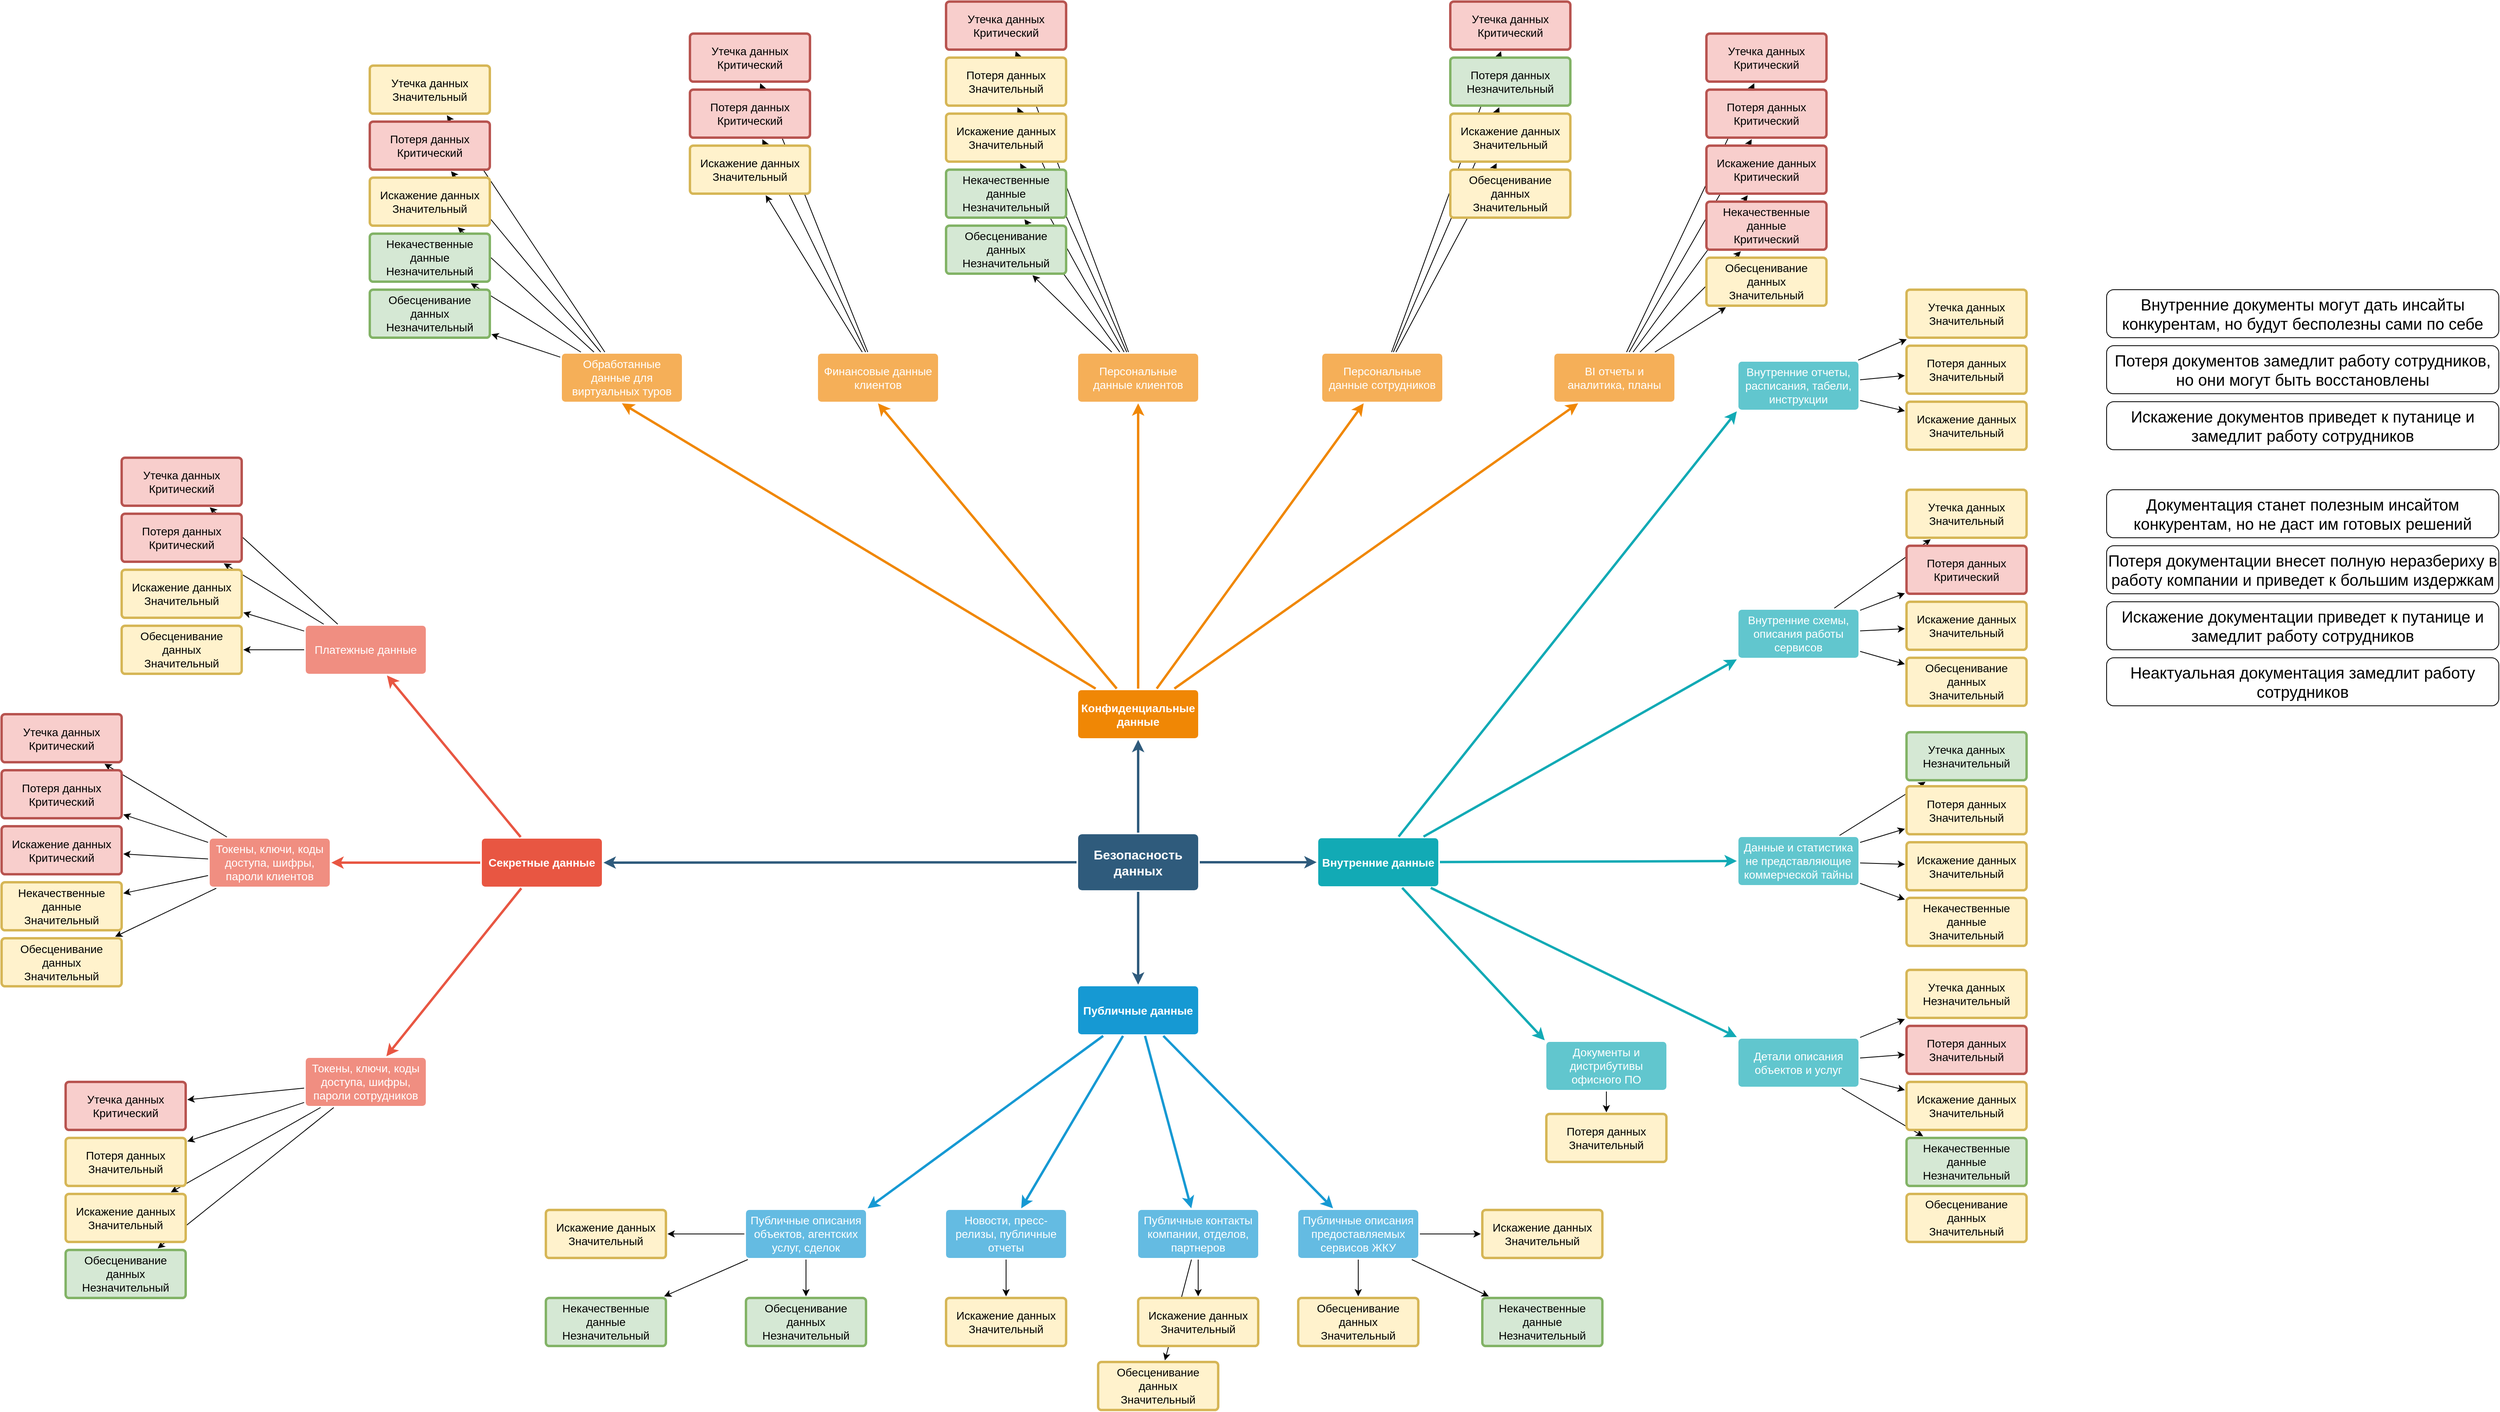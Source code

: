 <mxfile version="26.2.14">
  <diagram id="6a731a19-8d31-9384-78a2-239565b7b9f0" name="Page-1">
    <mxGraphModel dx="3195" dy="1961" grid="1" gridSize="10" guides="1" tooltips="1" connect="1" arrows="1" fold="1" page="1" pageScale="1" pageWidth="1169" pageHeight="827" background="none" math="0" shadow="0">
      <root>
        <mxCell id="0" />
        <mxCell id="1" parent="0" />
        <mxCell id="1745" value="" style="edgeStyle=none;rounded=0;jumpStyle=none;html=1;shadow=0;labelBackgroundColor=none;startArrow=none;startFill=0;endArrow=classic;endFill=1;jettySize=auto;orthogonalLoop=1;strokeColor=#2F5B7C;strokeWidth=3;fontFamily=Helvetica;fontSize=16;fontColor=#23445D;spacing=5;" parent="1" source="1749" target="1764" edge="1">
          <mxGeometry relative="1" as="geometry" />
        </mxCell>
        <mxCell id="1746" value="" style="edgeStyle=none;rounded=0;jumpStyle=none;html=1;shadow=0;labelBackgroundColor=none;startArrow=none;startFill=0;endArrow=classic;endFill=1;jettySize=auto;orthogonalLoop=1;strokeColor=#2F5B7C;strokeWidth=3;fontFamily=Helvetica;fontSize=16;fontColor=#23445D;spacing=5;" parent="1" source="1749" target="1771" edge="1">
          <mxGeometry relative="1" as="geometry" />
        </mxCell>
        <mxCell id="1747" value="" style="edgeStyle=none;rounded=0;jumpStyle=none;html=1;shadow=0;labelBackgroundColor=none;startArrow=none;startFill=0;endArrow=classic;endFill=1;jettySize=auto;orthogonalLoop=1;strokeColor=#2F5B7C;strokeWidth=3;fontFamily=Helvetica;fontSize=16;fontColor=#23445D;spacing=5;" parent="1" source="1749" target="1760" edge="1">
          <mxGeometry relative="1" as="geometry" />
        </mxCell>
        <mxCell id="1748" value="" style="edgeStyle=none;rounded=0;jumpStyle=none;html=1;shadow=0;labelBackgroundColor=none;startArrow=none;startFill=0;endArrow=classic;endFill=1;jettySize=auto;orthogonalLoop=1;strokeColor=#2F5B7C;strokeWidth=3;fontFamily=Helvetica;fontSize=16;fontColor=#23445D;spacing=5;" parent="1" source="1749" target="1753" edge="1">
          <mxGeometry relative="1" as="geometry" />
        </mxCell>
        <mxCell id="1749" value="Безопасность данных" style="rounded=1;whiteSpace=wrap;html=1;shadow=0;labelBackgroundColor=none;strokeColor=none;strokeWidth=3;fillColor=#2F5B7C;fontFamily=Helvetica;fontSize=16;fontColor=#FFFFFF;align=center;fontStyle=1;spacing=5;arcSize=7;perimeterSpacing=2;" parent="1" vertex="1">
          <mxGeometry x="495" y="380.5" width="150" height="70" as="geometry" />
        </mxCell>
        <mxCell id="1750" value="" style="edgeStyle=none;rounded=1;jumpStyle=none;html=1;shadow=0;labelBackgroundColor=none;startArrow=none;startFill=0;jettySize=auto;orthogonalLoop=1;strokeColor=#E85642;strokeWidth=3;fontFamily=Helvetica;fontSize=14;fontColor=#FFFFFF;spacing=5;fontStyle=1;fillColor=#b0e3e6;" parent="1" source="1753" target="1756" edge="1">
          <mxGeometry relative="1" as="geometry" />
        </mxCell>
        <mxCell id="1751" value="" style="edgeStyle=none;rounded=1;jumpStyle=none;html=1;shadow=0;labelBackgroundColor=none;startArrow=none;startFill=0;jettySize=auto;orthogonalLoop=1;strokeColor=#E85642;strokeWidth=3;fontFamily=Helvetica;fontSize=14;fontColor=#FFFFFF;spacing=5;fontStyle=1;fillColor=#b0e3e6;" parent="1" source="1753" target="1755" edge="1">
          <mxGeometry relative="1" as="geometry" />
        </mxCell>
        <mxCell id="1752" value="" style="edgeStyle=none;rounded=1;jumpStyle=none;html=1;shadow=0;labelBackgroundColor=none;startArrow=none;startFill=0;jettySize=auto;orthogonalLoop=1;strokeColor=#E85642;strokeWidth=3;fontFamily=Helvetica;fontSize=14;fontColor=#FFFFFF;spacing=5;fontStyle=1;fillColor=#b0e3e6;" parent="1" source="1753" target="1754" edge="1">
          <mxGeometry relative="1" as="geometry" />
        </mxCell>
        <mxCell id="1753" value="Секретные данные" style="rounded=1;whiteSpace=wrap;html=1;shadow=0;labelBackgroundColor=none;strokeColor=none;strokeWidth=3;fillColor=#e85642;fontFamily=Helvetica;fontSize=14;fontColor=#FFFFFF;align=center;spacing=5;fontStyle=1;arcSize=7;perimeterSpacing=2;" parent="1" vertex="1">
          <mxGeometry x="-250" y="386" width="150" height="60" as="geometry" />
        </mxCell>
        <mxCell id="n6N-uMSX71TJe6v450SK-1878" style="rounded=0;orthogonalLoop=1;jettySize=auto;html=1;" edge="1" parent="1" source="1754" target="n6N-uMSX71TJe6v450SK-1876">
          <mxGeometry relative="1" as="geometry" />
        </mxCell>
        <mxCell id="n6N-uMSX71TJe6v450SK-1879" style="rounded=0;orthogonalLoop=1;jettySize=auto;html=1;" edge="1" parent="1" source="1754" target="n6N-uMSX71TJe6v450SK-1877">
          <mxGeometry relative="1" as="geometry" />
        </mxCell>
        <mxCell id="n6N-uMSX71TJe6v450SK-1880" style="rounded=0;orthogonalLoop=1;jettySize=auto;html=1;" edge="1" parent="1" source="1754" target="n6N-uMSX71TJe6v450SK-1873">
          <mxGeometry relative="1" as="geometry" />
        </mxCell>
        <mxCell id="n6N-uMSX71TJe6v450SK-1881" style="rounded=0;orthogonalLoop=1;jettySize=auto;html=1;" edge="1" parent="1" source="1754" target="n6N-uMSX71TJe6v450SK-1875">
          <mxGeometry relative="1" as="geometry" />
        </mxCell>
        <mxCell id="1754" value="Токены, ключи, коды доступа, шифры, пароли сотрудников" style="rounded=1;whiteSpace=wrap;html=1;shadow=0;labelBackgroundColor=none;strokeColor=none;strokeWidth=3;fillColor=#f08e81;fontFamily=Helvetica;fontSize=14;fontColor=#FFFFFF;align=center;spacing=5;fontStyle=0;arcSize=7;perimeterSpacing=2;" parent="1" vertex="1">
          <mxGeometry x="-470" y="660" width="150" height="60" as="geometry" />
        </mxCell>
        <mxCell id="n6N-uMSX71TJe6v450SK-1868" style="rounded=0;orthogonalLoop=1;jettySize=auto;html=1;" edge="1" parent="1" source="1755" target="n6N-uMSX71TJe6v450SK-1866">
          <mxGeometry relative="1" as="geometry" />
        </mxCell>
        <mxCell id="n6N-uMSX71TJe6v450SK-1869" style="rounded=0;orthogonalLoop=1;jettySize=auto;html=1;" edge="1" parent="1" source="1755" target="n6N-uMSX71TJe6v450SK-1867">
          <mxGeometry relative="1" as="geometry" />
        </mxCell>
        <mxCell id="n6N-uMSX71TJe6v450SK-1870" style="rounded=0;orthogonalLoop=1;jettySize=auto;html=1;" edge="1" parent="1" source="1755" target="n6N-uMSX71TJe6v450SK-1863">
          <mxGeometry relative="1" as="geometry" />
        </mxCell>
        <mxCell id="n6N-uMSX71TJe6v450SK-1871" style="rounded=0;orthogonalLoop=1;jettySize=auto;html=1;" edge="1" parent="1" source="1755" target="n6N-uMSX71TJe6v450SK-1864">
          <mxGeometry relative="1" as="geometry" />
        </mxCell>
        <mxCell id="n6N-uMSX71TJe6v450SK-1872" style="rounded=0;orthogonalLoop=1;jettySize=auto;html=1;" edge="1" parent="1" source="1755" target="n6N-uMSX71TJe6v450SK-1865">
          <mxGeometry relative="1" as="geometry" />
        </mxCell>
        <mxCell id="1755" value="Токены, ключи, коды доступа, шифры, пароли клиентов" style="rounded=1;whiteSpace=wrap;html=1;shadow=0;labelBackgroundColor=none;strokeColor=none;strokeWidth=3;fillColor=#f08e81;fontFamily=Helvetica;fontSize=14;fontColor=#FFFFFF;align=center;spacing=5;fontStyle=0;arcSize=7;perimeterSpacing=2;" parent="1" vertex="1">
          <mxGeometry x="-590" y="386" width="150" height="60" as="geometry" />
        </mxCell>
        <mxCell id="n6N-uMSX71TJe6v450SK-1859" style="rounded=0;orthogonalLoop=1;jettySize=auto;html=1;" edge="1" parent="1" source="1756" target="n6N-uMSX71TJe6v450SK-1856">
          <mxGeometry relative="1" as="geometry" />
        </mxCell>
        <mxCell id="n6N-uMSX71TJe6v450SK-1860" style="rounded=0;orthogonalLoop=1;jettySize=auto;html=1;" edge="1" parent="1" source="1756" target="n6N-uMSX71TJe6v450SK-1854">
          <mxGeometry relative="1" as="geometry" />
        </mxCell>
        <mxCell id="n6N-uMSX71TJe6v450SK-1861" style="rounded=0;orthogonalLoop=1;jettySize=auto;html=1;" edge="1" parent="1" source="1756" target="n6N-uMSX71TJe6v450SK-1858">
          <mxGeometry relative="1" as="geometry" />
        </mxCell>
        <mxCell id="n6N-uMSX71TJe6v450SK-1862" style="rounded=0;orthogonalLoop=1;jettySize=auto;html=1;" edge="1" parent="1" source="1756" target="n6N-uMSX71TJe6v450SK-1857">
          <mxGeometry relative="1" as="geometry" />
        </mxCell>
        <mxCell id="1756" value="Платежные данные" style="rounded=1;whiteSpace=wrap;html=1;shadow=0;labelBackgroundColor=none;strokeColor=none;strokeWidth=3;fillColor=#f08e81;fontFamily=Helvetica;fontSize=14;fontColor=#FFFFFF;align=center;spacing=5;fontStyle=0;arcSize=7;perimeterSpacing=2;" parent="1" vertex="1">
          <mxGeometry x="-470" y="120" width="150" height="60" as="geometry" />
        </mxCell>
        <mxCell id="1757" value="" style="edgeStyle=none;rounded=0;jumpStyle=none;html=1;shadow=0;labelBackgroundColor=none;startArrow=none;startFill=0;endArrow=classic;endFill=1;jettySize=auto;orthogonalLoop=1;strokeColor=#1699D3;strokeWidth=3;fontFamily=Helvetica;fontSize=14;fontColor=#FFFFFF;spacing=5;" parent="1" source="1760" target="1763" edge="1">
          <mxGeometry relative="1" as="geometry" />
        </mxCell>
        <mxCell id="1758" value="" style="edgeStyle=none;rounded=0;jumpStyle=none;html=1;shadow=0;labelBackgroundColor=none;startArrow=none;startFill=0;endArrow=classic;endFill=1;jettySize=auto;orthogonalLoop=1;strokeColor=#1699D3;strokeWidth=3;fontFamily=Helvetica;fontSize=14;fontColor=#FFFFFF;spacing=5;" parent="1" source="1760" target="1762" edge="1">
          <mxGeometry relative="1" as="geometry" />
        </mxCell>
        <mxCell id="1759" value="" style="edgeStyle=none;rounded=0;jumpStyle=none;html=1;shadow=0;labelBackgroundColor=none;startArrow=none;startFill=0;endArrow=classic;endFill=1;jettySize=auto;orthogonalLoop=1;strokeColor=#1699D3;strokeWidth=3;fontFamily=Helvetica;fontSize=14;fontColor=#FFFFFF;spacing=5;" parent="1" source="1760" target="1761" edge="1">
          <mxGeometry relative="1" as="geometry" />
        </mxCell>
        <mxCell id="1760" value="Публичные данные" style="rounded=1;whiteSpace=wrap;html=1;shadow=0;labelBackgroundColor=none;strokeColor=none;strokeWidth=3;fillColor=#1699d3;fontFamily=Helvetica;fontSize=14;fontColor=#FFFFFF;align=center;spacing=5;fontStyle=1;arcSize=7;perimeterSpacing=2;" parent="1" vertex="1">
          <mxGeometry x="495" y="570.5" width="150" height="60" as="geometry" />
        </mxCell>
        <mxCell id="n6N-uMSX71TJe6v450SK-1802" style="rounded=0;orthogonalLoop=1;jettySize=auto;html=1;" edge="1" parent="1" source="1761" target="n6N-uMSX71TJe6v450SK-1799">
          <mxGeometry relative="1" as="geometry" />
        </mxCell>
        <mxCell id="n6N-uMSX71TJe6v450SK-1803" style="rounded=0;orthogonalLoop=1;jettySize=auto;html=1;" edge="1" parent="1" source="1761" target="n6N-uMSX71TJe6v450SK-1800">
          <mxGeometry relative="1" as="geometry" />
        </mxCell>
        <mxCell id="n6N-uMSX71TJe6v450SK-1804" style="rounded=0;orthogonalLoop=1;jettySize=auto;html=1;" edge="1" parent="1" source="1761" target="n6N-uMSX71TJe6v450SK-1801">
          <mxGeometry relative="1" as="geometry" />
        </mxCell>
        <mxCell id="1761" value="Публичные описания предоставляемых сервисов ЖКУ" style="rounded=1;whiteSpace=wrap;html=1;shadow=0;labelBackgroundColor=none;strokeColor=none;strokeWidth=3;fillColor=#64bbe2;fontFamily=Helvetica;fontSize=14;fontColor=#FFFFFF;align=center;spacing=5;arcSize=7;perimeterSpacing=2;" parent="1" vertex="1">
          <mxGeometry x="770" y="850" width="150" height="60" as="geometry" />
        </mxCell>
        <mxCell id="n6N-uMSX71TJe6v450SK-1798" style="rounded=0;orthogonalLoop=1;jettySize=auto;html=1;" edge="1" parent="1" source="1762" target="n6N-uMSX71TJe6v450SK-1797">
          <mxGeometry relative="1" as="geometry" />
        </mxCell>
        <mxCell id="1762" value="Публичные контакты компании, отделов, партнеров" style="rounded=1;whiteSpace=wrap;html=1;shadow=0;labelBackgroundColor=none;strokeColor=none;strokeWidth=3;fillColor=#64bbe2;fontFamily=Helvetica;fontSize=14;fontColor=#FFFFFF;align=center;spacing=5;arcSize=7;perimeterSpacing=2;" parent="1" vertex="1">
          <mxGeometry x="570" y="850" width="150" height="60" as="geometry" />
        </mxCell>
        <mxCell id="n6N-uMSX71TJe6v450SK-1796" style="rounded=0;orthogonalLoop=1;jettySize=auto;html=1;" edge="1" parent="1" source="1763" target="n6N-uMSX71TJe6v450SK-1795">
          <mxGeometry relative="1" as="geometry" />
        </mxCell>
        <mxCell id="n6N-uMSX71TJe6v450SK-1826" style="rounded=0;orthogonalLoop=1;jettySize=auto;html=1;" edge="1" parent="1" source="1762" target="n6N-uMSX71TJe6v450SK-1825">
          <mxGeometry relative="1" as="geometry" />
        </mxCell>
        <mxCell id="1763" value="Новости, пресс-релизы, публичные отчеты" style="rounded=1;whiteSpace=wrap;html=1;shadow=0;labelBackgroundColor=none;strokeColor=none;strokeWidth=3;fillColor=#64bbe2;fontFamily=Helvetica;fontSize=14;fontColor=#FFFFFF;align=center;spacing=5;arcSize=7;perimeterSpacing=2;" parent="1" vertex="1">
          <mxGeometry x="330" y="850" width="150" height="60" as="geometry" />
        </mxCell>
        <mxCell id="1764" value="Конфиденциальные данные" style="rounded=1;whiteSpace=wrap;html=1;shadow=0;labelBackgroundColor=none;strokeColor=none;strokeWidth=3;fillColor=#F08705;fontFamily=Helvetica;fontSize=14;fontColor=#FFFFFF;align=center;spacing=5;fontStyle=1;arcSize=7;perimeterSpacing=2;" parent="1" vertex="1">
          <mxGeometry x="495" y="200.5" width="150" height="60" as="geometry" />
        </mxCell>
        <mxCell id="n6N-uMSX71TJe6v450SK-1919" style="rounded=0;orthogonalLoop=1;jettySize=auto;html=1;" edge="1" parent="1" source="1765" target="n6N-uMSX71TJe6v450SK-1822">
          <mxGeometry relative="1" as="geometry" />
        </mxCell>
        <mxCell id="n6N-uMSX71TJe6v450SK-1920" style="rounded=0;orthogonalLoop=1;jettySize=auto;html=1;" edge="1" parent="1" source="1765" target="n6N-uMSX71TJe6v450SK-1821">
          <mxGeometry relative="1" as="geometry" />
        </mxCell>
        <mxCell id="n6N-uMSX71TJe6v450SK-1921" style="rounded=0;orthogonalLoop=1;jettySize=auto;html=1;" edge="1" parent="1" source="1765" target="n6N-uMSX71TJe6v450SK-1820">
          <mxGeometry relative="1" as="geometry" />
        </mxCell>
        <mxCell id="n6N-uMSX71TJe6v450SK-1922" style="rounded=0;orthogonalLoop=1;jettySize=auto;html=1;" edge="1" parent="1" source="1765" target="n6N-uMSX71TJe6v450SK-1824">
          <mxGeometry relative="1" as="geometry" />
        </mxCell>
        <mxCell id="n6N-uMSX71TJe6v450SK-1923" style="rounded=0;orthogonalLoop=1;jettySize=auto;html=1;" edge="1" parent="1" source="1765" target="n6N-uMSX71TJe6v450SK-1823">
          <mxGeometry relative="1" as="geometry" />
        </mxCell>
        <mxCell id="1765" value="BI отчеты и аналитика, планы" style="rounded=1;whiteSpace=wrap;html=1;shadow=0;labelBackgroundColor=none;strokeColor=none;strokeWidth=3;fillColor=#f5af58;fontFamily=Helvetica;fontSize=14;fontColor=#FFFFFF;align=center;spacing=5;arcSize=7;perimeterSpacing=2;" parent="1" vertex="1">
          <mxGeometry x="1090" y="-220" width="150" height="60" as="geometry" />
        </mxCell>
        <mxCell id="1766" value="" style="edgeStyle=none;rounded=0;jumpStyle=none;html=1;shadow=0;labelBackgroundColor=none;startArrow=none;startFill=0;endArrow=classic;endFill=1;jettySize=auto;orthogonalLoop=1;strokeColor=#F08705;strokeWidth=3;fontFamily=Helvetica;fontSize=14;fontColor=#FFFFFF;spacing=5;" parent="1" source="1764" target="1765" edge="1">
          <mxGeometry relative="1" as="geometry" />
        </mxCell>
        <mxCell id="n6N-uMSX71TJe6v450SK-1915" style="rounded=0;orthogonalLoop=1;jettySize=auto;html=1;" edge="1" parent="1" source="1767" target="n6N-uMSX71TJe6v450SK-1892">
          <mxGeometry relative="1" as="geometry" />
        </mxCell>
        <mxCell id="n6N-uMSX71TJe6v450SK-1916" style="rounded=0;orthogonalLoop=1;jettySize=auto;html=1;" edge="1" parent="1" source="1767" target="n6N-uMSX71TJe6v450SK-1896">
          <mxGeometry relative="1" as="geometry" />
        </mxCell>
        <mxCell id="n6N-uMSX71TJe6v450SK-1917" style="rounded=0;orthogonalLoop=1;jettySize=auto;html=1;" edge="1" parent="1" source="1767" target="n6N-uMSX71TJe6v450SK-1895">
          <mxGeometry relative="1" as="geometry" />
        </mxCell>
        <mxCell id="1767" value="Персональные данные сотрудников" style="rounded=1;whiteSpace=wrap;html=1;shadow=0;labelBackgroundColor=none;strokeColor=none;strokeWidth=3;fillColor=#f5af58;fontFamily=Helvetica;fontSize=14;fontColor=#FFFFFF;align=center;spacing=5;arcSize=7;perimeterSpacing=2;" parent="1" vertex="1">
          <mxGeometry x="800" y="-220" width="150" height="60" as="geometry" />
        </mxCell>
        <mxCell id="1768" value="" style="edgeStyle=none;rounded=0;jumpStyle=none;html=1;shadow=0;labelBackgroundColor=none;startArrow=none;startFill=0;endArrow=classic;endFill=1;jettySize=auto;orthogonalLoop=1;strokeColor=#F08705;strokeWidth=3;fontFamily=Helvetica;fontSize=14;fontColor=#FFFFFF;spacing=5;" parent="1" source="1764" target="1767" edge="1">
          <mxGeometry relative="1" as="geometry" />
        </mxCell>
        <mxCell id="n6N-uMSX71TJe6v450SK-1910" style="rounded=0;orthogonalLoop=1;jettySize=auto;html=1;" edge="1" parent="1" source="1769" target="n6N-uMSX71TJe6v450SK-1889">
          <mxGeometry relative="1" as="geometry" />
        </mxCell>
        <mxCell id="n6N-uMSX71TJe6v450SK-1911" style="rounded=0;orthogonalLoop=1;jettySize=auto;html=1;" edge="1" parent="1" source="1769" target="n6N-uMSX71TJe6v450SK-1888">
          <mxGeometry relative="1" as="geometry" />
        </mxCell>
        <mxCell id="n6N-uMSX71TJe6v450SK-1912" style="rounded=0;orthogonalLoop=1;jettySize=auto;html=1;" edge="1" parent="1" source="1769" target="n6N-uMSX71TJe6v450SK-1887">
          <mxGeometry relative="1" as="geometry" />
        </mxCell>
        <mxCell id="n6N-uMSX71TJe6v450SK-1913" style="rounded=0;orthogonalLoop=1;jettySize=auto;html=1;" edge="1" parent="1" source="1769" target="n6N-uMSX71TJe6v450SK-1891">
          <mxGeometry relative="1" as="geometry" />
        </mxCell>
        <mxCell id="n6N-uMSX71TJe6v450SK-1914" style="rounded=0;orthogonalLoop=1;jettySize=auto;html=1;" edge="1" parent="1" source="1769" target="n6N-uMSX71TJe6v450SK-1890">
          <mxGeometry relative="1" as="geometry" />
        </mxCell>
        <mxCell id="1769" value="Персональные данные клиентов" style="rounded=1;whiteSpace=wrap;html=1;shadow=0;labelBackgroundColor=none;strokeColor=none;strokeWidth=3;fillColor=#f5af58;fontFamily=Helvetica;fontSize=14;fontColor=#FFFFFF;align=center;spacing=5;arcSize=7;perimeterSpacing=2;" parent="1" vertex="1">
          <mxGeometry x="495" y="-220" width="150" height="60" as="geometry" />
        </mxCell>
        <mxCell id="1770" value="" style="edgeStyle=none;rounded=0;jumpStyle=none;html=1;shadow=0;labelBackgroundColor=none;startArrow=none;startFill=0;endArrow=classic;endFill=1;jettySize=auto;orthogonalLoop=1;strokeColor=#F08705;strokeWidth=3;fontFamily=Helvetica;fontSize=14;fontColor=#FFFFFF;spacing=5;" parent="1" source="1764" target="1769" edge="1">
          <mxGeometry relative="1" as="geometry" />
        </mxCell>
        <mxCell id="1771" value="Внутренние данные" style="rounded=1;whiteSpace=wrap;html=1;shadow=0;labelBackgroundColor=none;strokeColor=none;strokeWidth=3;fillColor=#12aab5;fontFamily=Helvetica;fontSize=14;fontColor=#FFFFFF;align=center;spacing=5;fontStyle=1;arcSize=7;perimeterSpacing=2;" parent="1" vertex="1">
          <mxGeometry x="795" y="385.5" width="150" height="60" as="geometry" />
        </mxCell>
        <mxCell id="n6N-uMSX71TJe6v450SK-1811" style="rounded=0;orthogonalLoop=1;jettySize=auto;html=1;" edge="1" parent="1" source="1772" target="n6N-uMSX71TJe6v450SK-1809">
          <mxGeometry relative="1" as="geometry" />
        </mxCell>
        <mxCell id="1772" value="Документы и дистрибутивы офисного ПО" style="rounded=1;whiteSpace=wrap;html=1;shadow=0;labelBackgroundColor=none;strokeColor=none;strokeWidth=3;fillColor=#61c6ce;fontFamily=Helvetica;fontSize=14;fontColor=#FFFFFF;align=center;spacing=5;fontStyle=0;arcSize=7;perimeterSpacing=2;" parent="1" vertex="1">
          <mxGeometry x="1080" y="640" width="150" height="60" as="geometry" />
        </mxCell>
        <mxCell id="1773" value="" style="edgeStyle=none;rounded=1;jumpStyle=none;html=1;shadow=0;labelBackgroundColor=none;startArrow=none;startFill=0;jettySize=auto;orthogonalLoop=1;strokeColor=#12AAB5;strokeWidth=3;fontFamily=Helvetica;fontSize=14;fontColor=#FFFFFF;spacing=5;fontStyle=1;fillColor=#b0e3e6;entryX=0;entryY=0;entryDx=0;entryDy=0;" parent="1" source="1771" target="1772" edge="1">
          <mxGeometry relative="1" as="geometry" />
        </mxCell>
        <mxCell id="n6N-uMSX71TJe6v450SK-1816" style="rounded=0;orthogonalLoop=1;jettySize=auto;html=1;" edge="1" parent="1" source="1774" target="n6N-uMSX71TJe6v450SK-1815">
          <mxGeometry relative="1" as="geometry" />
        </mxCell>
        <mxCell id="n6N-uMSX71TJe6v450SK-1817" style="rounded=0;orthogonalLoop=1;jettySize=auto;html=1;" edge="1" parent="1" source="1774" target="n6N-uMSX71TJe6v450SK-1812">
          <mxGeometry relative="1" as="geometry" />
        </mxCell>
        <mxCell id="n6N-uMSX71TJe6v450SK-1818" style="rounded=0;orthogonalLoop=1;jettySize=auto;html=1;" edge="1" parent="1" source="1774" target="n6N-uMSX71TJe6v450SK-1814">
          <mxGeometry relative="1" as="geometry" />
        </mxCell>
        <mxCell id="n6N-uMSX71TJe6v450SK-1819" style="rounded=0;orthogonalLoop=1;jettySize=auto;html=1;" edge="1" parent="1" source="1774" target="n6N-uMSX71TJe6v450SK-1813">
          <mxGeometry relative="1" as="geometry" />
        </mxCell>
        <mxCell id="1774" value="Детали описания объектов и услуг" style="rounded=1;whiteSpace=wrap;html=1;shadow=0;labelBackgroundColor=none;strokeColor=none;strokeWidth=3;fillColor=#61c6ce;fontFamily=Helvetica;fontSize=14;fontColor=#FFFFFF;align=center;spacing=5;fontStyle=0;arcSize=7;perimeterSpacing=2;" parent="1" vertex="1">
          <mxGeometry x="1320" y="636" width="150" height="60" as="geometry" />
        </mxCell>
        <mxCell id="1775" value="" style="edgeStyle=none;rounded=1;jumpStyle=none;html=1;shadow=0;labelBackgroundColor=none;startArrow=none;startFill=0;jettySize=auto;orthogonalLoop=1;strokeColor=#12AAB5;strokeWidth=3;fontFamily=Helvetica;fontSize=14;fontColor=#FFFFFF;spacing=5;fontStyle=1;fillColor=#b0e3e6;entryX=0;entryY=0;entryDx=0;entryDy=0;" parent="1" source="1771" target="1774" edge="1">
          <mxGeometry relative="1" as="geometry" />
        </mxCell>
        <mxCell id="n6N-uMSX71TJe6v450SK-1842" style="rounded=0;orthogonalLoop=1;jettySize=auto;html=1;" edge="1" parent="1" source="1776" target="n6N-uMSX71TJe6v450SK-1839">
          <mxGeometry relative="1" as="geometry" />
        </mxCell>
        <mxCell id="n6N-uMSX71TJe6v450SK-1843" style="rounded=0;orthogonalLoop=1;jettySize=auto;html=1;" edge="1" parent="1" source="1776" target="n6N-uMSX71TJe6v450SK-1837">
          <mxGeometry relative="1" as="geometry" />
        </mxCell>
        <mxCell id="n6N-uMSX71TJe6v450SK-1844" style="rounded=0;orthogonalLoop=1;jettySize=auto;html=1;" edge="1" parent="1" source="1776" target="n6N-uMSX71TJe6v450SK-1841">
          <mxGeometry relative="1" as="geometry" />
        </mxCell>
        <mxCell id="n6N-uMSX71TJe6v450SK-1845" style="rounded=0;orthogonalLoop=1;jettySize=auto;html=1;" edge="1" parent="1" source="1776" target="n6N-uMSX71TJe6v450SK-1840">
          <mxGeometry relative="1" as="geometry" />
        </mxCell>
        <mxCell id="1776" value="Внутренние схемы, описания работы сервисов" style="rounded=1;whiteSpace=wrap;html=1;shadow=0;labelBackgroundColor=none;strokeColor=none;strokeWidth=3;fillColor=#61c6ce;fontFamily=Helvetica;fontSize=14;fontColor=#FFFFFF;align=center;spacing=5;fontStyle=0;arcSize=7;perimeterSpacing=2;" parent="1" vertex="1">
          <mxGeometry x="1320" y="100" width="150" height="60" as="geometry" />
        </mxCell>
        <mxCell id="1777" value="" style="edgeStyle=none;rounded=1;jumpStyle=none;html=1;shadow=0;labelBackgroundColor=none;startArrow=none;startFill=0;jettySize=auto;orthogonalLoop=1;strokeColor=#12AAB5;strokeWidth=3;fontFamily=Helvetica;fontSize=14;fontColor=#FFFFFF;spacing=5;fontStyle=1;fillColor=#b0e3e6;entryX=0;entryY=1;entryDx=0;entryDy=0;" parent="1" source="1771" target="1776" edge="1">
          <mxGeometry relative="1" as="geometry" />
        </mxCell>
        <mxCell id="n6N-uMSX71TJe6v450SK-1851" style="rounded=0;orthogonalLoop=1;jettySize=auto;html=1;" edge="1" parent="1" source="1778" target="n6N-uMSX71TJe6v450SK-1846">
          <mxGeometry relative="1" as="geometry" />
        </mxCell>
        <mxCell id="n6N-uMSX71TJe6v450SK-1852" style="rounded=0;orthogonalLoop=1;jettySize=auto;html=1;" edge="1" parent="1" source="1778" target="n6N-uMSX71TJe6v450SK-1850">
          <mxGeometry relative="1" as="geometry" />
        </mxCell>
        <mxCell id="n6N-uMSX71TJe6v450SK-1853" style="rounded=0;orthogonalLoop=1;jettySize=auto;html=1;" edge="1" parent="1" source="1778" target="n6N-uMSX71TJe6v450SK-1849">
          <mxGeometry relative="1" as="geometry" />
        </mxCell>
        <mxCell id="1778" value="Внутренние отчеты, расписания, табели, инструкции" style="rounded=1;whiteSpace=wrap;html=1;shadow=0;labelBackgroundColor=none;strokeColor=none;strokeWidth=3;fillColor=#61c6ce;fontFamily=Helvetica;fontSize=14;fontColor=#FFFFFF;align=center;spacing=5;fontStyle=0;arcSize=7;perimeterSpacing=2;" parent="1" vertex="1">
          <mxGeometry x="1320" y="-210" width="150" height="60" as="geometry" />
        </mxCell>
        <mxCell id="1779" value="" style="edgeStyle=none;rounded=1;jumpStyle=none;html=1;shadow=0;labelBackgroundColor=none;startArrow=none;startFill=0;jettySize=auto;orthogonalLoop=1;strokeColor=#12AAB5;strokeWidth=3;fontFamily=Helvetica;fontSize=14;fontColor=#FFFFFF;spacing=5;fontStyle=1;fillColor=#b0e3e6;entryX=0;entryY=1;entryDx=0;entryDy=0;" parent="1" source="1771" target="1778" edge="1">
          <mxGeometry relative="1" as="geometry" />
        </mxCell>
        <mxCell id="n6N-uMSX71TJe6v450SK-1781" value="" style="edgeStyle=none;rounded=0;jumpStyle=none;html=1;shadow=0;labelBackgroundColor=none;startArrow=none;startFill=0;endArrow=classic;endFill=1;jettySize=auto;orthogonalLoop=1;strokeColor=#1699D3;strokeWidth=3;fontFamily=Helvetica;fontSize=14;fontColor=#FFFFFF;spacing=5;entryX=1;entryY=0;entryDx=0;entryDy=0;" edge="1" parent="1" source="1760" target="n6N-uMSX71TJe6v450SK-1782">
          <mxGeometry relative="1" as="geometry">
            <mxPoint x="411" y="600" as="sourcePoint" />
            <mxPoint x="430" y="601" as="targetPoint" />
          </mxGeometry>
        </mxCell>
        <mxCell id="n6N-uMSX71TJe6v450SK-1790" style="rounded=0;orthogonalLoop=1;jettySize=auto;html=1;strokeColor=default;" edge="1" parent="1" source="n6N-uMSX71TJe6v450SK-1782" target="n6N-uMSX71TJe6v450SK-1789">
          <mxGeometry relative="1" as="geometry" />
        </mxCell>
        <mxCell id="n6N-uMSX71TJe6v450SK-1792" style="rounded=0;orthogonalLoop=1;jettySize=auto;html=1;" edge="1" parent="1" source="n6N-uMSX71TJe6v450SK-1782" target="n6N-uMSX71TJe6v450SK-1791">
          <mxGeometry relative="1" as="geometry" />
        </mxCell>
        <mxCell id="n6N-uMSX71TJe6v450SK-1794" style="rounded=0;orthogonalLoop=1;jettySize=auto;html=1;" edge="1" parent="1" source="n6N-uMSX71TJe6v450SK-1782" target="n6N-uMSX71TJe6v450SK-1793">
          <mxGeometry relative="1" as="geometry" />
        </mxCell>
        <mxCell id="n6N-uMSX71TJe6v450SK-1782" value="Публичные описания объектов, агентских услуг, сделок" style="rounded=1;whiteSpace=wrap;html=1;shadow=0;labelBackgroundColor=none;strokeColor=none;strokeWidth=3;fillColor=#64bbe2;fontFamily=Helvetica;fontSize=14;fontColor=#FFFFFF;align=center;spacing=5;arcSize=7;perimeterSpacing=2;" vertex="1" parent="1">
          <mxGeometry x="80" y="850" width="150" height="60" as="geometry" />
        </mxCell>
        <mxCell id="n6N-uMSX71TJe6v450SK-1833" style="rounded=0;orthogonalLoop=1;jettySize=auto;html=1;" edge="1" parent="1" source="n6N-uMSX71TJe6v450SK-1783" target="n6N-uMSX71TJe6v450SK-1829">
          <mxGeometry relative="1" as="geometry" />
        </mxCell>
        <mxCell id="n6N-uMSX71TJe6v450SK-1834" style="rounded=0;orthogonalLoop=1;jettySize=auto;html=1;" edge="1" parent="1" source="n6N-uMSX71TJe6v450SK-1783" target="n6N-uMSX71TJe6v450SK-1828">
          <mxGeometry relative="1" as="geometry" />
        </mxCell>
        <mxCell id="n6N-uMSX71TJe6v450SK-1835" style="rounded=0;orthogonalLoop=1;jettySize=auto;html=1;" edge="1" parent="1" source="n6N-uMSX71TJe6v450SK-1783" target="n6N-uMSX71TJe6v450SK-1832">
          <mxGeometry relative="1" as="geometry" />
        </mxCell>
        <mxCell id="n6N-uMSX71TJe6v450SK-1836" style="rounded=0;orthogonalLoop=1;jettySize=auto;html=1;" edge="1" parent="1" source="n6N-uMSX71TJe6v450SK-1783" target="n6N-uMSX71TJe6v450SK-1831">
          <mxGeometry relative="1" as="geometry" />
        </mxCell>
        <mxCell id="n6N-uMSX71TJe6v450SK-1783" value="Данные и статистика не представляющие коммерческой тайны" style="rounded=1;whiteSpace=wrap;html=1;shadow=0;labelBackgroundColor=none;strokeColor=none;strokeWidth=3;fillColor=#61c6ce;fontFamily=Helvetica;fontSize=14;fontColor=#FFFFFF;align=center;spacing=5;fontStyle=0;arcSize=7;perimeterSpacing=2;" vertex="1" parent="1">
          <mxGeometry x="1320" y="384" width="150" height="60" as="geometry" />
        </mxCell>
        <mxCell id="n6N-uMSX71TJe6v450SK-1784" value="" style="edgeStyle=none;rounded=1;jumpStyle=none;html=1;shadow=0;labelBackgroundColor=none;startArrow=none;startFill=0;jettySize=auto;orthogonalLoop=1;strokeColor=#12AAB5;strokeWidth=3;fontFamily=Helvetica;fontSize=14;fontColor=#FFFFFF;spacing=5;fontStyle=1;fillColor=#b0e3e6;entryX=0;entryY=0.5;entryDx=0;entryDy=0;" edge="1" parent="1" source="1771" target="n6N-uMSX71TJe6v450SK-1783">
          <mxGeometry relative="1" as="geometry">
            <mxPoint x="957" y="394" as="sourcePoint" />
            <mxPoint x="1013" y="362" as="targetPoint" />
          </mxGeometry>
        </mxCell>
        <mxCell id="n6N-uMSX71TJe6v450SK-1907" style="rounded=0;orthogonalLoop=1;jettySize=auto;html=1;" edge="1" parent="1" source="n6N-uMSX71TJe6v450SK-1785" target="n6N-uMSX71TJe6v450SK-1882">
          <mxGeometry relative="1" as="geometry" />
        </mxCell>
        <mxCell id="n6N-uMSX71TJe6v450SK-1908" style="rounded=0;orthogonalLoop=1;jettySize=auto;html=1;" edge="1" parent="1" source="n6N-uMSX71TJe6v450SK-1785" target="n6N-uMSX71TJe6v450SK-1886">
          <mxGeometry relative="1" as="geometry" />
        </mxCell>
        <mxCell id="n6N-uMSX71TJe6v450SK-1909" style="rounded=0;orthogonalLoop=1;jettySize=auto;html=1;" edge="1" parent="1" source="n6N-uMSX71TJe6v450SK-1785" target="n6N-uMSX71TJe6v450SK-1885">
          <mxGeometry relative="1" as="geometry" />
        </mxCell>
        <mxCell id="n6N-uMSX71TJe6v450SK-1785" value="Финансовые данные клиентов" style="rounded=1;whiteSpace=wrap;html=1;shadow=0;labelBackgroundColor=none;strokeColor=none;strokeWidth=3;fillColor=#f5af58;fontFamily=Helvetica;fontSize=14;fontColor=#FFFFFF;align=center;spacing=5;arcSize=7;perimeterSpacing=2;" vertex="1" parent="1">
          <mxGeometry x="170" y="-220" width="150" height="60" as="geometry" />
        </mxCell>
        <mxCell id="n6N-uMSX71TJe6v450SK-1786" value="" style="edgeStyle=none;rounded=0;jumpStyle=none;html=1;shadow=0;labelBackgroundColor=none;startArrow=none;startFill=0;endArrow=classic;endFill=1;jettySize=auto;orthogonalLoop=1;strokeColor=#F08705;strokeWidth=3;fontFamily=Helvetica;fontSize=14;fontColor=#FFFFFF;spacing=5;entryX=0.5;entryY=1;entryDx=0;entryDy=0;" edge="1" parent="1" source="1764" target="n6N-uMSX71TJe6v450SK-1785">
          <mxGeometry relative="1" as="geometry">
            <mxPoint x="580" y="209" as="sourcePoint" />
            <mxPoint x="580" y="72" as="targetPoint" />
          </mxGeometry>
        </mxCell>
        <mxCell id="n6N-uMSX71TJe6v450SK-1902" style="rounded=0;orthogonalLoop=1;jettySize=auto;html=1;" edge="1" parent="1" source="n6N-uMSX71TJe6v450SK-1787" target="n6N-uMSX71TJe6v450SK-1899">
          <mxGeometry relative="1" as="geometry" />
        </mxCell>
        <mxCell id="n6N-uMSX71TJe6v450SK-1903" style="rounded=0;orthogonalLoop=1;jettySize=auto;html=1;" edge="1" parent="1" source="n6N-uMSX71TJe6v450SK-1787" target="n6N-uMSX71TJe6v450SK-1898">
          <mxGeometry relative="1" as="geometry" />
        </mxCell>
        <mxCell id="n6N-uMSX71TJe6v450SK-1904" style="rounded=0;orthogonalLoop=1;jettySize=auto;html=1;" edge="1" parent="1" source="n6N-uMSX71TJe6v450SK-1787" target="n6N-uMSX71TJe6v450SK-1897">
          <mxGeometry relative="1" as="geometry" />
        </mxCell>
        <mxCell id="n6N-uMSX71TJe6v450SK-1905" style="rounded=0;orthogonalLoop=1;jettySize=auto;html=1;" edge="1" parent="1" source="n6N-uMSX71TJe6v450SK-1787" target="n6N-uMSX71TJe6v450SK-1901">
          <mxGeometry relative="1" as="geometry" />
        </mxCell>
        <mxCell id="n6N-uMSX71TJe6v450SK-1906" style="rounded=0;orthogonalLoop=1;jettySize=auto;html=1;" edge="1" parent="1" source="n6N-uMSX71TJe6v450SK-1787" target="n6N-uMSX71TJe6v450SK-1900">
          <mxGeometry relative="1" as="geometry" />
        </mxCell>
        <mxCell id="n6N-uMSX71TJe6v450SK-1787" value="Обработанные данные для виртуальных туров" style="rounded=1;whiteSpace=wrap;html=1;shadow=0;labelBackgroundColor=none;strokeColor=none;strokeWidth=3;fillColor=#f5af58;fontFamily=Helvetica;fontSize=14;fontColor=#FFFFFF;align=center;spacing=5;arcSize=7;perimeterSpacing=2;" vertex="1" parent="1">
          <mxGeometry x="-150" y="-220" width="150" height="60" as="geometry" />
        </mxCell>
        <mxCell id="n6N-uMSX71TJe6v450SK-1788" value="" style="edgeStyle=none;rounded=0;jumpStyle=none;html=1;shadow=0;labelBackgroundColor=none;startArrow=none;startFill=0;endArrow=classic;endFill=1;jettySize=auto;orthogonalLoop=1;strokeColor=#F08705;strokeWidth=3;fontFamily=Helvetica;fontSize=14;fontColor=#FFFFFF;spacing=5;entryX=0.5;entryY=1;entryDx=0;entryDy=0;" edge="1" parent="1" source="1764" target="n6N-uMSX71TJe6v450SK-1787">
          <mxGeometry relative="1" as="geometry">
            <mxPoint x="547" y="209" as="sourcePoint" />
            <mxPoint x="405" y="72" as="targetPoint" />
          </mxGeometry>
        </mxCell>
        <mxCell id="n6N-uMSX71TJe6v450SK-1789" value="Искажение данных&lt;div&gt;Значительный&lt;/div&gt;" style="rounded=1;whiteSpace=wrap;html=1;shadow=0;labelBackgroundColor=none;strokeColor=#d6b656;strokeWidth=3;fillColor=#fff2cc;fontFamily=Helvetica;fontSize=14;align=center;spacing=5;arcSize=7;perimeterSpacing=2;" vertex="1" parent="1">
          <mxGeometry x="-170" y="850" width="150" height="60" as="geometry" />
        </mxCell>
        <mxCell id="n6N-uMSX71TJe6v450SK-1791" value="Некачественные данные&lt;div&gt;Незначительный&lt;/div&gt;" style="rounded=1;whiteSpace=wrap;html=1;shadow=0;labelBackgroundColor=none;strokeColor=#82b366;strokeWidth=3;fillColor=#d5e8d4;fontFamily=Helvetica;fontSize=14;align=center;spacing=5;arcSize=7;perimeterSpacing=2;" vertex="1" parent="1">
          <mxGeometry x="-170" y="960" width="150" height="60" as="geometry" />
        </mxCell>
        <mxCell id="n6N-uMSX71TJe6v450SK-1793" value="Обесценивание данных&lt;div&gt;Незначительный&lt;/div&gt;" style="rounded=1;whiteSpace=wrap;html=1;shadow=0;labelBackgroundColor=none;strokeColor=#82b366;strokeWidth=3;fillColor=#d5e8d4;fontFamily=Helvetica;fontSize=14;align=center;spacing=5;arcSize=7;perimeterSpacing=2;" vertex="1" parent="1">
          <mxGeometry x="80" y="960" width="150" height="60" as="geometry" />
        </mxCell>
        <mxCell id="n6N-uMSX71TJe6v450SK-1795" value="Искажение данных&lt;div&gt;Значительный&lt;/div&gt;" style="rounded=1;whiteSpace=wrap;html=1;shadow=0;labelBackgroundColor=none;strokeColor=#d6b656;strokeWidth=3;fillColor=#fff2cc;fontFamily=Helvetica;fontSize=14;align=center;spacing=5;arcSize=7;perimeterSpacing=2;" vertex="1" parent="1">
          <mxGeometry x="330" y="960" width="150" height="60" as="geometry" />
        </mxCell>
        <mxCell id="n6N-uMSX71TJe6v450SK-1797" value="Искажение данных&lt;div&gt;Значительный&lt;/div&gt;" style="rounded=1;whiteSpace=wrap;html=1;shadow=0;labelBackgroundColor=none;strokeColor=#d6b656;strokeWidth=3;fillColor=#fff2cc;fontFamily=Helvetica;fontSize=14;align=center;spacing=5;arcSize=7;perimeterSpacing=2;" vertex="1" parent="1">
          <mxGeometry x="570" y="960" width="150" height="60" as="geometry" />
        </mxCell>
        <mxCell id="n6N-uMSX71TJe6v450SK-1799" value="Искажение данных&lt;div&gt;Значительный&lt;/div&gt;" style="rounded=1;whiteSpace=wrap;html=1;shadow=0;labelBackgroundColor=none;strokeColor=#d6b656;strokeWidth=3;fillColor=#fff2cc;fontFamily=Helvetica;fontSize=14;align=center;spacing=5;arcSize=7;perimeterSpacing=2;" vertex="1" parent="1">
          <mxGeometry x="1000" y="850" width="150" height="60" as="geometry" />
        </mxCell>
        <mxCell id="n6N-uMSX71TJe6v450SK-1800" value="Некачественные данные&lt;div&gt;Незначительный&lt;/div&gt;" style="rounded=1;whiteSpace=wrap;html=1;shadow=0;labelBackgroundColor=none;strokeColor=#82b366;strokeWidth=3;fillColor=#d5e8d4;fontFamily=Helvetica;fontSize=14;align=center;spacing=5;arcSize=7;perimeterSpacing=2;" vertex="1" parent="1">
          <mxGeometry x="1000" y="960" width="150" height="60" as="geometry" />
        </mxCell>
        <mxCell id="n6N-uMSX71TJe6v450SK-1801" value="Обесценивание данных&lt;div&gt;Значительный&lt;/div&gt;" style="rounded=1;whiteSpace=wrap;html=1;shadow=0;labelBackgroundColor=none;strokeColor=#d6b656;strokeWidth=3;fillColor=#fff2cc;fontFamily=Helvetica;fontSize=14;align=center;spacing=5;arcSize=7;perimeterSpacing=2;" vertex="1" parent="1">
          <mxGeometry x="770" y="960" width="150" height="60" as="geometry" />
        </mxCell>
        <mxCell id="n6N-uMSX71TJe6v450SK-1809" value="Потеря данных&lt;div&gt;Значительный&lt;/div&gt;" style="rounded=1;whiteSpace=wrap;html=1;shadow=0;labelBackgroundColor=none;strokeColor=#d6b656;strokeWidth=3;fillColor=#fff2cc;fontFamily=Helvetica;fontSize=14;align=center;spacing=5;arcSize=7;perimeterSpacing=2;" vertex="1" parent="1">
          <mxGeometry x="1080" y="730" width="150" height="60" as="geometry" />
        </mxCell>
        <mxCell id="n6N-uMSX71TJe6v450SK-1812" value="Искажение данных&lt;div&gt;Значительный&lt;/div&gt;" style="rounded=1;whiteSpace=wrap;html=1;shadow=0;labelBackgroundColor=none;strokeColor=#d6b656;strokeWidth=3;fillColor=#fff2cc;fontFamily=Helvetica;fontSize=14;align=center;spacing=5;arcSize=7;perimeterSpacing=2;" vertex="1" parent="1">
          <mxGeometry x="1530" y="690" width="150" height="60" as="geometry" />
        </mxCell>
        <mxCell id="n6N-uMSX71TJe6v450SK-1813" value="Утечка данных&lt;div&gt;Незначительный&lt;/div&gt;" style="rounded=1;whiteSpace=wrap;html=1;shadow=0;labelBackgroundColor=none;strokeColor=#d6b656;strokeWidth=3;fillColor=#fff2cc;fontFamily=Helvetica;fontSize=14;align=center;spacing=5;arcSize=7;perimeterSpacing=2;" vertex="1" parent="1">
          <mxGeometry x="1530" y="550" width="150" height="60" as="geometry" />
        </mxCell>
        <mxCell id="n6N-uMSX71TJe6v450SK-1814" value="Потеря данных&lt;div&gt;Значительный&lt;/div&gt;" style="rounded=1;whiteSpace=wrap;html=1;shadow=0;labelBackgroundColor=none;strokeColor=#b85450;strokeWidth=3;fillColor=#f8cecc;fontFamily=Helvetica;fontSize=14;align=center;spacing=5;arcSize=7;perimeterSpacing=2;" vertex="1" parent="1">
          <mxGeometry x="1530" y="620" width="150" height="60" as="geometry" />
        </mxCell>
        <mxCell id="n6N-uMSX71TJe6v450SK-1815" value="Некачественные данные&lt;div&gt;Незначительный&lt;/div&gt;" style="rounded=1;whiteSpace=wrap;html=1;shadow=0;labelBackgroundColor=none;strokeColor=#82b366;strokeWidth=3;fillColor=#d5e8d4;fontFamily=Helvetica;fontSize=14;align=center;spacing=5;arcSize=7;perimeterSpacing=2;" vertex="1" parent="1">
          <mxGeometry x="1530" y="760" width="150" height="60" as="geometry" />
        </mxCell>
        <mxCell id="n6N-uMSX71TJe6v450SK-1820" value="Искажение данных&lt;div&gt;Критический&lt;/div&gt;" style="rounded=1;whiteSpace=wrap;html=1;shadow=0;labelBackgroundColor=none;strokeColor=#b85450;strokeWidth=3;fillColor=#f8cecc;fontFamily=Helvetica;fontSize=14;align=center;spacing=5;arcSize=7;perimeterSpacing=2;" vertex="1" parent="1">
          <mxGeometry x="1280" y="-480" width="150" height="60" as="geometry" />
        </mxCell>
        <mxCell id="n6N-uMSX71TJe6v450SK-1821" value="Некачественные данные&lt;div&gt;Критический&lt;/div&gt;" style="rounded=1;whiteSpace=wrap;html=1;shadow=0;labelBackgroundColor=none;strokeColor=#b85450;strokeWidth=3;fillColor=#f8cecc;fontFamily=Helvetica;fontSize=14;align=center;spacing=5;arcSize=7;perimeterSpacing=2;" vertex="1" parent="1">
          <mxGeometry x="1280" y="-410" width="150" height="60" as="geometry" />
        </mxCell>
        <mxCell id="n6N-uMSX71TJe6v450SK-1822" value="Обесценивание данных&lt;div&gt;Значительный&lt;/div&gt;" style="rounded=1;whiteSpace=wrap;html=1;shadow=0;labelBackgroundColor=none;strokeColor=#d6b656;strokeWidth=3;fillColor=#fff2cc;fontFamily=Helvetica;fontSize=14;align=center;spacing=5;arcSize=7;perimeterSpacing=2;" vertex="1" parent="1">
          <mxGeometry x="1280" y="-340" width="150" height="60" as="geometry" />
        </mxCell>
        <mxCell id="n6N-uMSX71TJe6v450SK-1823" value="Утечка данных&lt;div&gt;Критический&lt;/div&gt;" style="rounded=1;whiteSpace=wrap;html=1;shadow=0;labelBackgroundColor=none;strokeColor=#b85450;strokeWidth=3;fillColor=#f8cecc;fontFamily=Helvetica;fontSize=14;align=center;spacing=5;arcSize=7;perimeterSpacing=2;" vertex="1" parent="1">
          <mxGeometry x="1280" y="-620" width="150" height="60" as="geometry" />
        </mxCell>
        <mxCell id="n6N-uMSX71TJe6v450SK-1824" value="Потеря данных&lt;div&gt;Критический&lt;/div&gt;" style="rounded=1;whiteSpace=wrap;html=1;shadow=0;labelBackgroundColor=none;strokeColor=#b85450;strokeWidth=3;fillColor=#f8cecc;fontFamily=Helvetica;fontSize=14;align=center;spacing=5;arcSize=7;perimeterSpacing=2;" vertex="1" parent="1">
          <mxGeometry x="1280" y="-550" width="150" height="60" as="geometry" />
        </mxCell>
        <mxCell id="n6N-uMSX71TJe6v450SK-1825" value="Обесценивание данных&lt;div&gt;Значительный&lt;/div&gt;" style="rounded=1;whiteSpace=wrap;html=1;shadow=0;labelBackgroundColor=none;strokeColor=#d6b656;strokeWidth=3;fillColor=#fff2cc;fontFamily=Helvetica;fontSize=14;align=center;spacing=5;arcSize=7;perimeterSpacing=2;" vertex="1" parent="1">
          <mxGeometry x="520" y="1040" width="150" height="60" as="geometry" />
        </mxCell>
        <mxCell id="n6N-uMSX71TJe6v450SK-1827" value="Обесценивание данных&lt;div&gt;Значительный&lt;/div&gt;" style="rounded=1;whiteSpace=wrap;html=1;shadow=0;labelBackgroundColor=none;strokeColor=#d6b656;strokeWidth=3;fillColor=#fff2cc;fontFamily=Helvetica;fontSize=14;align=center;spacing=5;arcSize=7;perimeterSpacing=2;" vertex="1" parent="1">
          <mxGeometry x="1530" y="830" width="150" height="60" as="geometry" />
        </mxCell>
        <mxCell id="n6N-uMSX71TJe6v450SK-1828" value="Искажение данных&lt;div&gt;Значительный&lt;/div&gt;" style="rounded=1;whiteSpace=wrap;html=1;shadow=0;labelBackgroundColor=none;strokeColor=#d6b656;strokeWidth=3;fillColor=#fff2cc;fontFamily=Helvetica;fontSize=14;align=center;spacing=5;arcSize=7;perimeterSpacing=2;" vertex="1" parent="1">
          <mxGeometry x="1530" y="390.5" width="150" height="60" as="geometry" />
        </mxCell>
        <mxCell id="n6N-uMSX71TJe6v450SK-1829" value="Некачественные данные&lt;div&gt;Значительный&lt;/div&gt;" style="rounded=1;whiteSpace=wrap;html=1;shadow=0;labelBackgroundColor=none;strokeColor=#d6b656;strokeWidth=3;fillColor=#fff2cc;fontFamily=Helvetica;fontSize=14;align=center;spacing=5;arcSize=7;perimeterSpacing=2;" vertex="1" parent="1">
          <mxGeometry x="1530" y="460" width="150" height="60" as="geometry" />
        </mxCell>
        <mxCell id="n6N-uMSX71TJe6v450SK-1831" value="Утечка данных&lt;div&gt;Незначительный&lt;/div&gt;" style="rounded=1;whiteSpace=wrap;html=1;shadow=0;labelBackgroundColor=none;strokeColor=#82b366;strokeWidth=3;fillColor=#d5e8d4;fontFamily=Helvetica;fontSize=14;align=center;spacing=5;arcSize=7;perimeterSpacing=2;" vertex="1" parent="1">
          <mxGeometry x="1530" y="253" width="150" height="60" as="geometry" />
        </mxCell>
        <mxCell id="n6N-uMSX71TJe6v450SK-1832" value="Потеря данных&lt;div&gt;Значительный&lt;/div&gt;" style="rounded=1;whiteSpace=wrap;html=1;shadow=0;labelBackgroundColor=none;strokeColor=#d6b656;strokeWidth=3;fillColor=#fff2cc;fontFamily=Helvetica;fontSize=14;align=center;spacing=5;arcSize=7;perimeterSpacing=2;" vertex="1" parent="1">
          <mxGeometry x="1530" y="320.5" width="150" height="60" as="geometry" />
        </mxCell>
        <mxCell id="n6N-uMSX71TJe6v450SK-1837" value="Искажение данных&lt;div&gt;Значительный&lt;/div&gt;" style="rounded=1;whiteSpace=wrap;html=1;shadow=0;labelBackgroundColor=none;strokeColor=#d6b656;strokeWidth=3;fillColor=#fff2cc;fontFamily=Helvetica;fontSize=14;align=center;spacing=5;arcSize=7;perimeterSpacing=2;" vertex="1" parent="1">
          <mxGeometry x="1530" y="90" width="150" height="60" as="geometry" />
        </mxCell>
        <mxCell id="n6N-uMSX71TJe6v450SK-1839" value="Обесценивание данных&lt;div&gt;Значительный&lt;/div&gt;" style="rounded=1;whiteSpace=wrap;html=1;shadow=0;labelBackgroundColor=none;strokeColor=#d6b656;strokeWidth=3;fillColor=#fff2cc;fontFamily=Helvetica;fontSize=14;align=center;spacing=5;arcSize=7;perimeterSpacing=2;" vertex="1" parent="1">
          <mxGeometry x="1530" y="160" width="150" height="60" as="geometry" />
        </mxCell>
        <mxCell id="n6N-uMSX71TJe6v450SK-1840" value="Утечка данных&lt;div&gt;Значительный&lt;/div&gt;" style="rounded=1;whiteSpace=wrap;html=1;shadow=0;labelBackgroundColor=none;strokeColor=#d6b656;strokeWidth=3;fillColor=#fff2cc;fontFamily=Helvetica;fontSize=14;align=center;spacing=5;arcSize=7;perimeterSpacing=2;" vertex="1" parent="1">
          <mxGeometry x="1530" y="-50" width="150" height="60" as="geometry" />
        </mxCell>
        <mxCell id="n6N-uMSX71TJe6v450SK-1841" value="Потеря данных&lt;div&gt;Критический&lt;/div&gt;" style="rounded=1;whiteSpace=wrap;html=1;shadow=0;labelBackgroundColor=none;strokeColor=#b85450;strokeWidth=3;fillColor=#f8cecc;fontFamily=Helvetica;fontSize=14;align=center;spacing=5;arcSize=7;perimeterSpacing=2;" vertex="1" parent="1">
          <mxGeometry x="1530" y="20" width="150" height="60" as="geometry" />
        </mxCell>
        <mxCell id="n6N-uMSX71TJe6v450SK-1846" value="Искажение данных&lt;div&gt;Значительный&lt;/div&gt;" style="rounded=1;whiteSpace=wrap;html=1;shadow=0;labelBackgroundColor=none;strokeColor=#d6b656;strokeWidth=3;fillColor=#fff2cc;fontFamily=Helvetica;fontSize=14;align=center;spacing=5;arcSize=7;perimeterSpacing=2;" vertex="1" parent="1">
          <mxGeometry x="1530" y="-160" width="150" height="60" as="geometry" />
        </mxCell>
        <mxCell id="n6N-uMSX71TJe6v450SK-1849" value="Утечка данных&lt;div&gt;Значительный&lt;/div&gt;" style="rounded=1;whiteSpace=wrap;html=1;shadow=0;labelBackgroundColor=none;strokeColor=#d6b656;strokeWidth=3;fillColor=#fff2cc;fontFamily=Helvetica;fontSize=14;align=center;spacing=5;arcSize=7;perimeterSpacing=2;" vertex="1" parent="1">
          <mxGeometry x="1530" y="-300" width="150" height="60" as="geometry" />
        </mxCell>
        <mxCell id="n6N-uMSX71TJe6v450SK-1850" value="Потеря данных З&lt;span style=&quot;background-color: transparent; color: light-dark(rgb(0, 0, 0), rgb(255, 255, 255));&quot;&gt;начительный&lt;/span&gt;" style="rounded=1;whiteSpace=wrap;html=1;shadow=0;labelBackgroundColor=none;strokeColor=#d6b656;strokeWidth=3;fillColor=#fff2cc;fontFamily=Helvetica;fontSize=14;align=center;spacing=5;arcSize=7;perimeterSpacing=2;" vertex="1" parent="1">
          <mxGeometry x="1530" y="-230" width="150" height="60" as="geometry" />
        </mxCell>
        <mxCell id="n6N-uMSX71TJe6v450SK-1854" value="Искажение данных&lt;div&gt;Значительный&lt;/div&gt;" style="rounded=1;whiteSpace=wrap;html=1;shadow=0;labelBackgroundColor=none;strokeColor=#d6b656;strokeWidth=3;fillColor=#fff2cc;fontFamily=Helvetica;fontSize=14;align=center;spacing=5;arcSize=7;perimeterSpacing=2;" vertex="1" parent="1">
          <mxGeometry x="-700" y="50" width="150" height="60" as="geometry" />
        </mxCell>
        <mxCell id="n6N-uMSX71TJe6v450SK-1856" value="Обесценивание данных&lt;div&gt;Значительный&lt;/div&gt;" style="rounded=1;whiteSpace=wrap;html=1;shadow=0;labelBackgroundColor=none;strokeColor=#d6b656;strokeWidth=3;fillColor=#fff2cc;fontFamily=Helvetica;fontSize=14;align=center;spacing=5;arcSize=7;perimeterSpacing=2;" vertex="1" parent="1">
          <mxGeometry x="-700" y="120" width="150" height="60" as="geometry" />
        </mxCell>
        <mxCell id="n6N-uMSX71TJe6v450SK-1857" value="Утечка данных&lt;div&gt;Критический&lt;/div&gt;" style="rounded=1;whiteSpace=wrap;html=1;shadow=0;labelBackgroundColor=none;strokeColor=#b85450;strokeWidth=3;fillColor=#f8cecc;fontFamily=Helvetica;fontSize=14;align=center;spacing=5;arcSize=7;perimeterSpacing=2;" vertex="1" parent="1">
          <mxGeometry x="-700" y="-90" width="150" height="60" as="geometry" />
        </mxCell>
        <mxCell id="n6N-uMSX71TJe6v450SK-1858" value="Потеря данных&lt;div&gt;Критический&lt;/div&gt;" style="rounded=1;whiteSpace=wrap;html=1;shadow=0;labelBackgroundColor=none;strokeColor=#b85450;strokeWidth=3;fillColor=#f8cecc;fontFamily=Helvetica;fontSize=14;align=center;spacing=5;arcSize=7;perimeterSpacing=2;" vertex="1" parent="1">
          <mxGeometry x="-700" y="-20" width="150" height="60" as="geometry" />
        </mxCell>
        <mxCell id="n6N-uMSX71TJe6v450SK-1863" value="Искажение данных&lt;div&gt;Критический&lt;/div&gt;" style="rounded=1;whiteSpace=wrap;html=1;shadow=0;labelBackgroundColor=none;strokeColor=#b85450;strokeWidth=3;fillColor=#f8cecc;fontFamily=Helvetica;fontSize=14;align=center;spacing=5;arcSize=7;perimeterSpacing=2;" vertex="1" parent="1">
          <mxGeometry x="-850" y="370.5" width="150" height="60" as="geometry" />
        </mxCell>
        <mxCell id="n6N-uMSX71TJe6v450SK-1864" value="Некачественные данные&lt;div&gt;Значительный&lt;/div&gt;" style="rounded=1;whiteSpace=wrap;html=1;shadow=0;labelBackgroundColor=none;strokeColor=#d6b656;strokeWidth=3;fillColor=#fff2cc;fontFamily=Helvetica;fontSize=14;align=center;spacing=5;arcSize=7;perimeterSpacing=2;" vertex="1" parent="1">
          <mxGeometry x="-850" y="440.5" width="150" height="60" as="geometry" />
        </mxCell>
        <mxCell id="n6N-uMSX71TJe6v450SK-1865" value="Обесценивание данных&lt;div&gt;Значительный&lt;/div&gt;" style="rounded=1;whiteSpace=wrap;html=1;shadow=0;labelBackgroundColor=none;strokeColor=#d6b656;strokeWidth=3;fillColor=#fff2cc;fontFamily=Helvetica;fontSize=14;align=center;spacing=5;arcSize=7;perimeterSpacing=2;" vertex="1" parent="1">
          <mxGeometry x="-850" y="510.5" width="150" height="60" as="geometry" />
        </mxCell>
        <mxCell id="n6N-uMSX71TJe6v450SK-1866" value="Утечка данных&lt;div&gt;Критический&lt;/div&gt;" style="rounded=1;whiteSpace=wrap;html=1;shadow=0;labelBackgroundColor=none;strokeColor=#b85450;strokeWidth=3;fillColor=#f8cecc;fontFamily=Helvetica;fontSize=14;align=center;spacing=5;arcSize=7;perimeterSpacing=2;" vertex="1" parent="1">
          <mxGeometry x="-850" y="230.5" width="150" height="60" as="geometry" />
        </mxCell>
        <mxCell id="n6N-uMSX71TJe6v450SK-1867" value="Потеря данных&lt;div&gt;Критический&lt;/div&gt;" style="rounded=1;whiteSpace=wrap;html=1;shadow=0;labelBackgroundColor=none;strokeColor=#b85450;strokeWidth=3;fillColor=#f8cecc;fontFamily=Helvetica;fontSize=14;align=center;spacing=5;arcSize=7;perimeterSpacing=2;" vertex="1" parent="1">
          <mxGeometry x="-850" y="300.5" width="150" height="60" as="geometry" />
        </mxCell>
        <mxCell id="n6N-uMSX71TJe6v450SK-1873" value="Искажение данных&lt;div&gt;Значительный&lt;/div&gt;" style="rounded=1;whiteSpace=wrap;html=1;shadow=0;labelBackgroundColor=none;strokeColor=#d6b656;strokeWidth=3;fillColor=#fff2cc;fontFamily=Helvetica;fontSize=14;align=center;spacing=5;arcSize=7;perimeterSpacing=2;" vertex="1" parent="1">
          <mxGeometry x="-770" y="830" width="150" height="60" as="geometry" />
        </mxCell>
        <mxCell id="n6N-uMSX71TJe6v450SK-1875" value="Обесценивание данных&lt;div&gt;Незначительный&lt;/div&gt;" style="rounded=1;whiteSpace=wrap;html=1;shadow=0;labelBackgroundColor=none;strokeColor=#82b366;strokeWidth=3;fillColor=#d5e8d4;fontFamily=Helvetica;fontSize=14;align=center;spacing=5;arcSize=7;perimeterSpacing=2;" vertex="1" parent="1">
          <mxGeometry x="-770" y="900" width="150" height="60" as="geometry" />
        </mxCell>
        <mxCell id="n6N-uMSX71TJe6v450SK-1876" value="Утечка данных&lt;div&gt;Критический&lt;/div&gt;" style="rounded=1;whiteSpace=wrap;html=1;shadow=0;labelBackgroundColor=none;strokeColor=#b85450;strokeWidth=3;fillColor=#f8cecc;fontFamily=Helvetica;fontSize=14;align=center;spacing=5;arcSize=7;perimeterSpacing=2;" vertex="1" parent="1">
          <mxGeometry x="-770" y="690" width="150" height="60" as="geometry" />
        </mxCell>
        <mxCell id="n6N-uMSX71TJe6v450SK-1877" value="Потеря данных&lt;div&gt;Значительный&lt;/div&gt;" style="rounded=1;whiteSpace=wrap;html=1;shadow=0;labelBackgroundColor=none;strokeColor=#d6b656;strokeWidth=3;fillColor=#fff2cc;fontFamily=Helvetica;fontSize=14;align=center;spacing=5;arcSize=7;perimeterSpacing=2;" vertex="1" parent="1">
          <mxGeometry x="-770" y="760" width="150" height="60" as="geometry" />
        </mxCell>
        <mxCell id="n6N-uMSX71TJe6v450SK-1882" value="Искажение данных&lt;div&gt;Значительный&lt;/div&gt;" style="rounded=1;whiteSpace=wrap;html=1;shadow=0;labelBackgroundColor=none;strokeColor=#d6b656;strokeWidth=3;fillColor=#fff2cc;fontFamily=Helvetica;fontSize=14;align=center;spacing=5;arcSize=7;perimeterSpacing=2;" vertex="1" parent="1">
          <mxGeometry x="10" y="-480" width="150" height="60" as="geometry" />
        </mxCell>
        <mxCell id="n6N-uMSX71TJe6v450SK-1885" value="Утечка данных&lt;div&gt;Критический&lt;/div&gt;" style="rounded=1;whiteSpace=wrap;html=1;shadow=0;labelBackgroundColor=none;strokeColor=#b85450;strokeWidth=3;fillColor=#f8cecc;fontFamily=Helvetica;fontSize=14;align=center;spacing=5;arcSize=7;perimeterSpacing=2;" vertex="1" parent="1">
          <mxGeometry x="10" y="-620" width="150" height="60" as="geometry" />
        </mxCell>
        <mxCell id="n6N-uMSX71TJe6v450SK-1886" value="Потеря данных&lt;div&gt;Критический&lt;/div&gt;" style="rounded=1;whiteSpace=wrap;html=1;shadow=0;labelBackgroundColor=none;strokeColor=#b85450;strokeWidth=3;fillColor=#f8cecc;fontFamily=Helvetica;fontSize=14;align=center;spacing=5;arcSize=7;perimeterSpacing=2;" vertex="1" parent="1">
          <mxGeometry x="10" y="-550" width="150" height="60" as="geometry" />
        </mxCell>
        <mxCell id="n6N-uMSX71TJe6v450SK-1887" value="Искажение данных&lt;div&gt;Значительный&lt;/div&gt;" style="rounded=1;whiteSpace=wrap;html=1;shadow=0;labelBackgroundColor=none;strokeColor=#d6b656;strokeWidth=3;fillColor=#fff2cc;fontFamily=Helvetica;fontSize=14;align=center;spacing=5;arcSize=7;perimeterSpacing=2;" vertex="1" parent="1">
          <mxGeometry x="330" y="-520" width="150" height="60" as="geometry" />
        </mxCell>
        <mxCell id="n6N-uMSX71TJe6v450SK-1888" value="Некачественные данные&lt;div&gt;Незначительный&lt;/div&gt;" style="rounded=1;whiteSpace=wrap;html=1;shadow=0;labelBackgroundColor=none;strokeColor=#82b366;strokeWidth=3;fillColor=#d5e8d4;fontFamily=Helvetica;fontSize=14;align=center;spacing=5;arcSize=7;perimeterSpacing=2;" vertex="1" parent="1">
          <mxGeometry x="330" y="-450" width="150" height="60" as="geometry" />
        </mxCell>
        <mxCell id="n6N-uMSX71TJe6v450SK-1889" value="Обесценивание данных&lt;div&gt;Незначительный&lt;/div&gt;" style="rounded=1;whiteSpace=wrap;html=1;shadow=0;labelBackgroundColor=none;strokeColor=#82b366;strokeWidth=3;fillColor=#d5e8d4;fontFamily=Helvetica;fontSize=14;align=center;spacing=5;arcSize=7;perimeterSpacing=2;" vertex="1" parent="1">
          <mxGeometry x="330" y="-380" width="150" height="60" as="geometry" />
        </mxCell>
        <mxCell id="n6N-uMSX71TJe6v450SK-1890" value="Утечка данных&lt;div&gt;Критический&lt;/div&gt;" style="rounded=1;whiteSpace=wrap;html=1;shadow=0;labelBackgroundColor=none;strokeColor=#b85450;strokeWidth=3;fillColor=#f8cecc;fontFamily=Helvetica;fontSize=14;align=center;spacing=5;arcSize=7;perimeterSpacing=2;" vertex="1" parent="1">
          <mxGeometry x="330" y="-660" width="150" height="60" as="geometry" />
        </mxCell>
        <mxCell id="n6N-uMSX71TJe6v450SK-1891" value="Потеря данных&lt;div&gt;Значительный&lt;/div&gt;" style="rounded=1;whiteSpace=wrap;html=1;shadow=0;labelBackgroundColor=none;strokeColor=#d6b656;strokeWidth=3;fillColor=#fff2cc;fontFamily=Helvetica;fontSize=14;align=center;spacing=5;arcSize=7;perimeterSpacing=2;" vertex="1" parent="1">
          <mxGeometry x="330" y="-590" width="150" height="60" as="geometry" />
        </mxCell>
        <mxCell id="n6N-uMSX71TJe6v450SK-1892" value="Искажение данных&lt;div&gt;Значительный&lt;/div&gt;" style="rounded=1;whiteSpace=wrap;html=1;shadow=0;labelBackgroundColor=none;strokeColor=#d6b656;strokeWidth=3;fillColor=#fff2cc;fontFamily=Helvetica;fontSize=14;align=center;spacing=5;arcSize=7;perimeterSpacing=2;" vertex="1" parent="1">
          <mxGeometry x="960" y="-520" width="150" height="60" as="geometry" />
        </mxCell>
        <mxCell id="n6N-uMSX71TJe6v450SK-1895" value="Утечка данных&lt;div&gt;Критический&lt;/div&gt;" style="rounded=1;whiteSpace=wrap;html=1;shadow=0;labelBackgroundColor=none;strokeColor=#b85450;strokeWidth=3;fillColor=#f8cecc;fontFamily=Helvetica;fontSize=14;align=center;spacing=5;arcSize=7;perimeterSpacing=2;" vertex="1" parent="1">
          <mxGeometry x="960" y="-660" width="150" height="60" as="geometry" />
        </mxCell>
        <mxCell id="n6N-uMSX71TJe6v450SK-1896" value="Потеря данных&lt;div&gt;Незначительный&lt;/div&gt;" style="rounded=1;whiteSpace=wrap;html=1;shadow=0;labelBackgroundColor=none;strokeColor=#82b366;strokeWidth=3;fillColor=#d5e8d4;fontFamily=Helvetica;fontSize=14;align=center;spacing=5;arcSize=7;perimeterSpacing=2;" vertex="1" parent="1">
          <mxGeometry x="960" y="-590" width="150" height="60" as="geometry" />
        </mxCell>
        <mxCell id="n6N-uMSX71TJe6v450SK-1897" value="Искажение данных&lt;div&gt;Значительный&lt;/div&gt;" style="rounded=1;whiteSpace=wrap;html=1;shadow=0;labelBackgroundColor=none;strokeColor=#d6b656;strokeWidth=3;fillColor=#fff2cc;fontFamily=Helvetica;fontSize=14;align=center;spacing=5;arcSize=7;perimeterSpacing=2;" vertex="1" parent="1">
          <mxGeometry x="-390" y="-440" width="150" height="60" as="geometry" />
        </mxCell>
        <mxCell id="n6N-uMSX71TJe6v450SK-1898" value="Некачественные данные&lt;div&gt;Незначительный&lt;/div&gt;" style="rounded=1;whiteSpace=wrap;html=1;shadow=0;labelBackgroundColor=none;strokeColor=#82b366;strokeWidth=3;fillColor=#d5e8d4;fontFamily=Helvetica;fontSize=14;align=center;spacing=5;arcSize=7;perimeterSpacing=2;" vertex="1" parent="1">
          <mxGeometry x="-390" y="-370" width="150" height="60" as="geometry" />
        </mxCell>
        <mxCell id="n6N-uMSX71TJe6v450SK-1899" value="Обесценивание данных&lt;div&gt;Незначительный&lt;/div&gt;" style="rounded=1;whiteSpace=wrap;html=1;shadow=0;labelBackgroundColor=none;strokeColor=#82b366;strokeWidth=3;fillColor=#d5e8d4;fontFamily=Helvetica;fontSize=14;align=center;spacing=5;arcSize=7;perimeterSpacing=2;" vertex="1" parent="1">
          <mxGeometry x="-390" y="-300" width="150" height="60" as="geometry" />
        </mxCell>
        <mxCell id="n6N-uMSX71TJe6v450SK-1900" value="Утечка данных&lt;div&gt;Значительный&lt;/div&gt;" style="rounded=1;whiteSpace=wrap;html=1;shadow=0;labelBackgroundColor=none;strokeColor=#d6b656;strokeWidth=3;fillColor=#fff2cc;fontFamily=Helvetica;fontSize=14;align=center;spacing=5;arcSize=7;perimeterSpacing=2;" vertex="1" parent="1">
          <mxGeometry x="-390" y="-580" width="150" height="60" as="geometry" />
        </mxCell>
        <mxCell id="n6N-uMSX71TJe6v450SK-1901" value="Потеря данных&lt;div&gt;Критический&lt;/div&gt;" style="rounded=1;whiteSpace=wrap;html=1;shadow=0;labelBackgroundColor=none;strokeColor=#b85450;strokeWidth=3;fillColor=#f8cecc;fontFamily=Helvetica;fontSize=14;align=center;spacing=5;arcSize=7;perimeterSpacing=2;" vertex="1" parent="1">
          <mxGeometry x="-390" y="-510" width="150" height="60" as="geometry" />
        </mxCell>
        <mxCell id="n6N-uMSX71TJe6v450SK-1918" value="Обесценивание данных&lt;div&gt;Значительный&lt;/div&gt;" style="rounded=1;whiteSpace=wrap;html=1;shadow=0;labelBackgroundColor=none;strokeColor=#d6b656;strokeWidth=3;fillColor=#fff2cc;fontFamily=Helvetica;fontSize=14;align=center;spacing=5;arcSize=7;perimeterSpacing=2;" vertex="1" parent="1">
          <mxGeometry x="960" y="-450" width="150" height="60" as="geometry" />
        </mxCell>
        <mxCell id="n6N-uMSX71TJe6v450SK-1934" value="&lt;span style=&quot;font-size: 20px;&quot;&gt;Потеря документов замедлит работу сотрудников, но они могут быть восстановлены&lt;/span&gt;" style="rounded=1;whiteSpace=wrap;html=1;" vertex="1" parent="1">
          <mxGeometry x="1780" y="-230" width="490" height="60" as="geometry" />
        </mxCell>
        <mxCell id="n6N-uMSX71TJe6v450SK-1935" value="&lt;span style=&quot;font-size: 20px;&quot;&gt;Внутренние документы могут дать инсайты конкурентам, но будут бесполезны сами по себе&lt;/span&gt;" style="rounded=1;whiteSpace=wrap;html=1;" vertex="1" parent="1">
          <mxGeometry x="1780" y="-300" width="490" height="60" as="geometry" />
        </mxCell>
        <mxCell id="n6N-uMSX71TJe6v450SK-1936" value="&lt;span style=&quot;font-size: 20px;&quot;&gt;Искажение документов приведет к путанице и замедлит работу сотрудников&lt;/span&gt;" style="rounded=1;whiteSpace=wrap;html=1;" vertex="1" parent="1">
          <mxGeometry x="1780" y="-160" width="490" height="60" as="geometry" />
        </mxCell>
        <mxCell id="n6N-uMSX71TJe6v450SK-1937" value="&lt;span style=&quot;font-size: 20px;&quot;&gt;Потеря документации внесет полную неразбериху в работу компании и приведет к большим издержкам&lt;/span&gt;" style="rounded=1;whiteSpace=wrap;html=1;" vertex="1" parent="1">
          <mxGeometry x="1780" y="20" width="490" height="60" as="geometry" />
        </mxCell>
        <mxCell id="n6N-uMSX71TJe6v450SK-1938" value="&lt;span style=&quot;font-size: 20px;&quot;&gt;Документация станет полезным инсайтом конкурентам, но не даст им готовых решений&lt;/span&gt;" style="rounded=1;whiteSpace=wrap;html=1;" vertex="1" parent="1">
          <mxGeometry x="1780" y="-50" width="490" height="60" as="geometry" />
        </mxCell>
        <mxCell id="n6N-uMSX71TJe6v450SK-1939" value="&lt;span style=&quot;font-size: 20px;&quot;&gt;Искажение документации приведет к путанице и замедлит работу сотрудников&lt;/span&gt;" style="rounded=1;whiteSpace=wrap;html=1;" vertex="1" parent="1">
          <mxGeometry x="1780" y="90" width="490" height="60" as="geometry" />
        </mxCell>
        <mxCell id="n6N-uMSX71TJe6v450SK-1940" value="&lt;span style=&quot;font-size: 20px;&quot;&gt;Неактуальная документация замедлит работу сотрудников&lt;/span&gt;" style="rounded=1;whiteSpace=wrap;html=1;" vertex="1" parent="1">
          <mxGeometry x="1780" y="160" width="490" height="60" as="geometry" />
        </mxCell>
      </root>
    </mxGraphModel>
  </diagram>
</mxfile>
